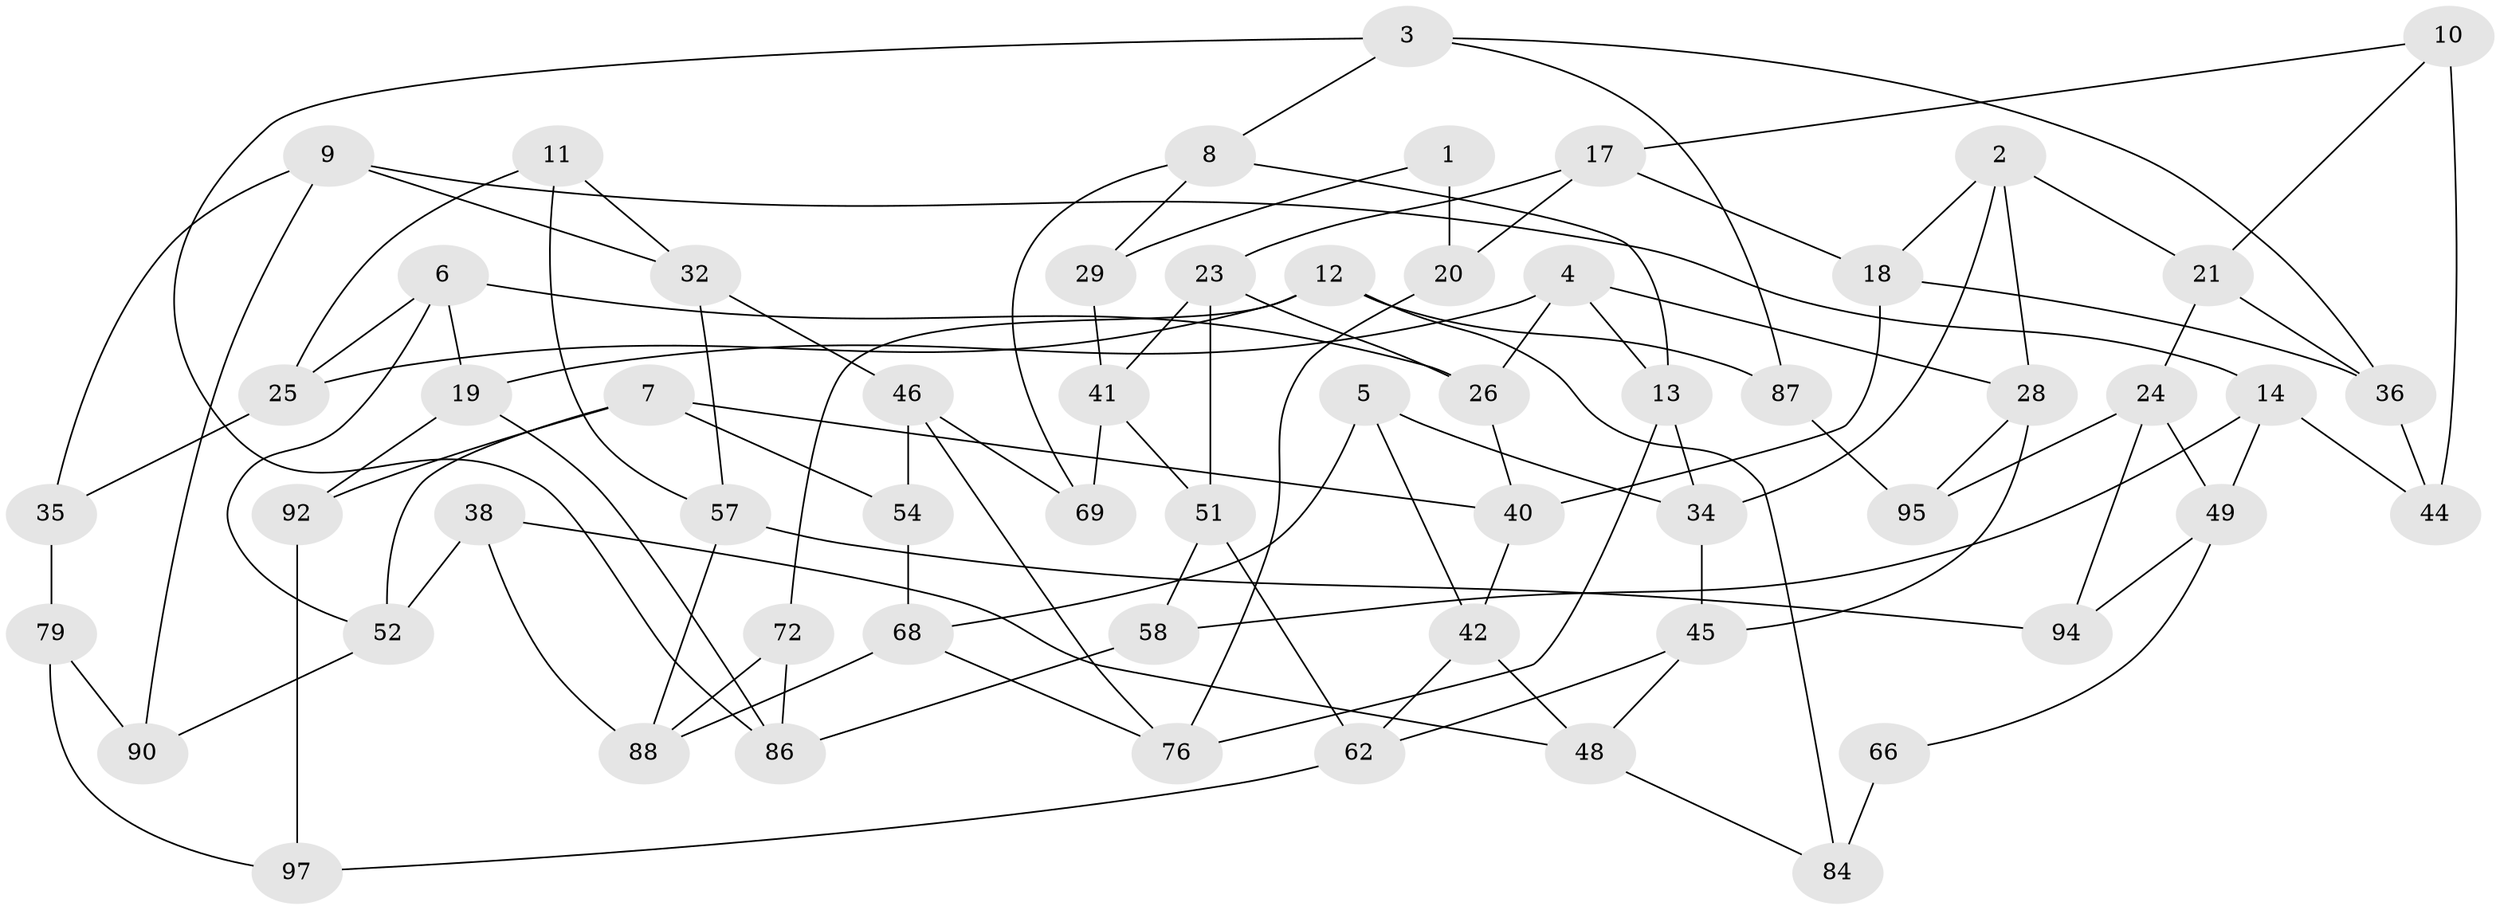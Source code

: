 // original degree distribution, {3: 1.0}
// Generated by graph-tools (version 1.1) at 2025/11/02/21/25 10:11:15]
// undirected, 59 vertices, 106 edges
graph export_dot {
graph [start="1"]
  node [color=gray90,style=filled];
  1;
  2 [super="+31"];
  3 [super="+81"];
  4 [super="+80"];
  5;
  6 [super="+47"];
  7 [super="+70"];
  8 [super="+39"];
  9 [super="+59"];
  10 [super="+16"];
  11;
  12 [super="+15"];
  13 [super="+27"];
  14 [super="+37"];
  17 [super="+30"];
  18 [super="+33"];
  19 [super="+60"];
  20 [super="+50"];
  21 [super="+22"];
  23 [super="+71"];
  24 [super="+64"];
  25 [super="+65"];
  26 [super="+43"];
  28 [super="+73"];
  29;
  32 [super="+67"];
  34 [super="+77"];
  35;
  36 [super="+63"];
  38;
  40 [super="+74"];
  41 [super="+75"];
  42 [super="+91"];
  44 [super="+82"];
  45 [super="+55"];
  46 [super="+56"];
  48 [super="+85"];
  49 [super="+53"];
  51 [super="+96"];
  52 [super="+78"];
  54;
  57 [super="+61"];
  58;
  62 [super="+93"];
  66;
  68 [super="+99"];
  69;
  72;
  76 [super="+83"];
  79;
  84 [super="+98"];
  86 [super="+89"];
  87;
  88 [super="+100"];
  90;
  92;
  94;
  95;
  97;
  1 -- 20 [weight=2];
  1 -- 29;
  2 -- 21;
  2 -- 34;
  2 -- 28;
  2 -- 18;
  3 -- 87;
  3 -- 86;
  3 -- 8;
  3 -- 36;
  4 -- 19;
  4 -- 26;
  4 -- 13;
  4 -- 28;
  5 -- 34;
  5 -- 68;
  5 -- 42;
  6 -- 26;
  6 -- 25;
  6 -- 52;
  6 -- 19;
  7 -- 54;
  7 -- 52;
  7 -- 92;
  7 -- 40;
  8 -- 69;
  8 -- 13;
  8 -- 29;
  9 -- 90;
  9 -- 35;
  9 -- 32;
  9 -- 14;
  10 -- 44 [weight=2];
  10 -- 17;
  10 -- 21;
  11 -- 57;
  11 -- 25;
  11 -- 32;
  12 -- 72;
  12 -- 25;
  12 -- 87;
  12 -- 84;
  13 -- 76;
  13 -- 34;
  14 -- 49;
  14 -- 58;
  14 -- 44;
  17 -- 23;
  17 -- 20;
  17 -- 18;
  18 -- 36;
  18 -- 40;
  19 -- 92;
  19 -- 86;
  20 -- 76;
  21 -- 36;
  21 -- 24;
  23 -- 51;
  23 -- 26;
  23 -- 41;
  24 -- 95;
  24 -- 49;
  24 -- 94;
  25 -- 35;
  26 -- 40;
  28 -- 95;
  28 -- 45;
  29 -- 41;
  32 -- 46;
  32 -- 57;
  34 -- 45;
  35 -- 79;
  36 -- 44;
  38 -- 52;
  38 -- 88;
  38 -- 48;
  40 -- 42;
  41 -- 69;
  41 -- 51;
  42 -- 62;
  42 -- 48;
  45 -- 62;
  45 -- 48;
  46 -- 69;
  46 -- 54;
  46 -- 76;
  48 -- 84;
  49 -- 94;
  49 -- 66;
  51 -- 58;
  51 -- 62;
  52 -- 90;
  54 -- 68;
  57 -- 88;
  57 -- 94;
  58 -- 86;
  62 -- 97;
  66 -- 84 [weight=2];
  68 -- 88;
  68 -- 76;
  72 -- 86;
  72 -- 88;
  79 -- 90;
  79 -- 97;
  87 -- 95;
  92 -- 97;
}
